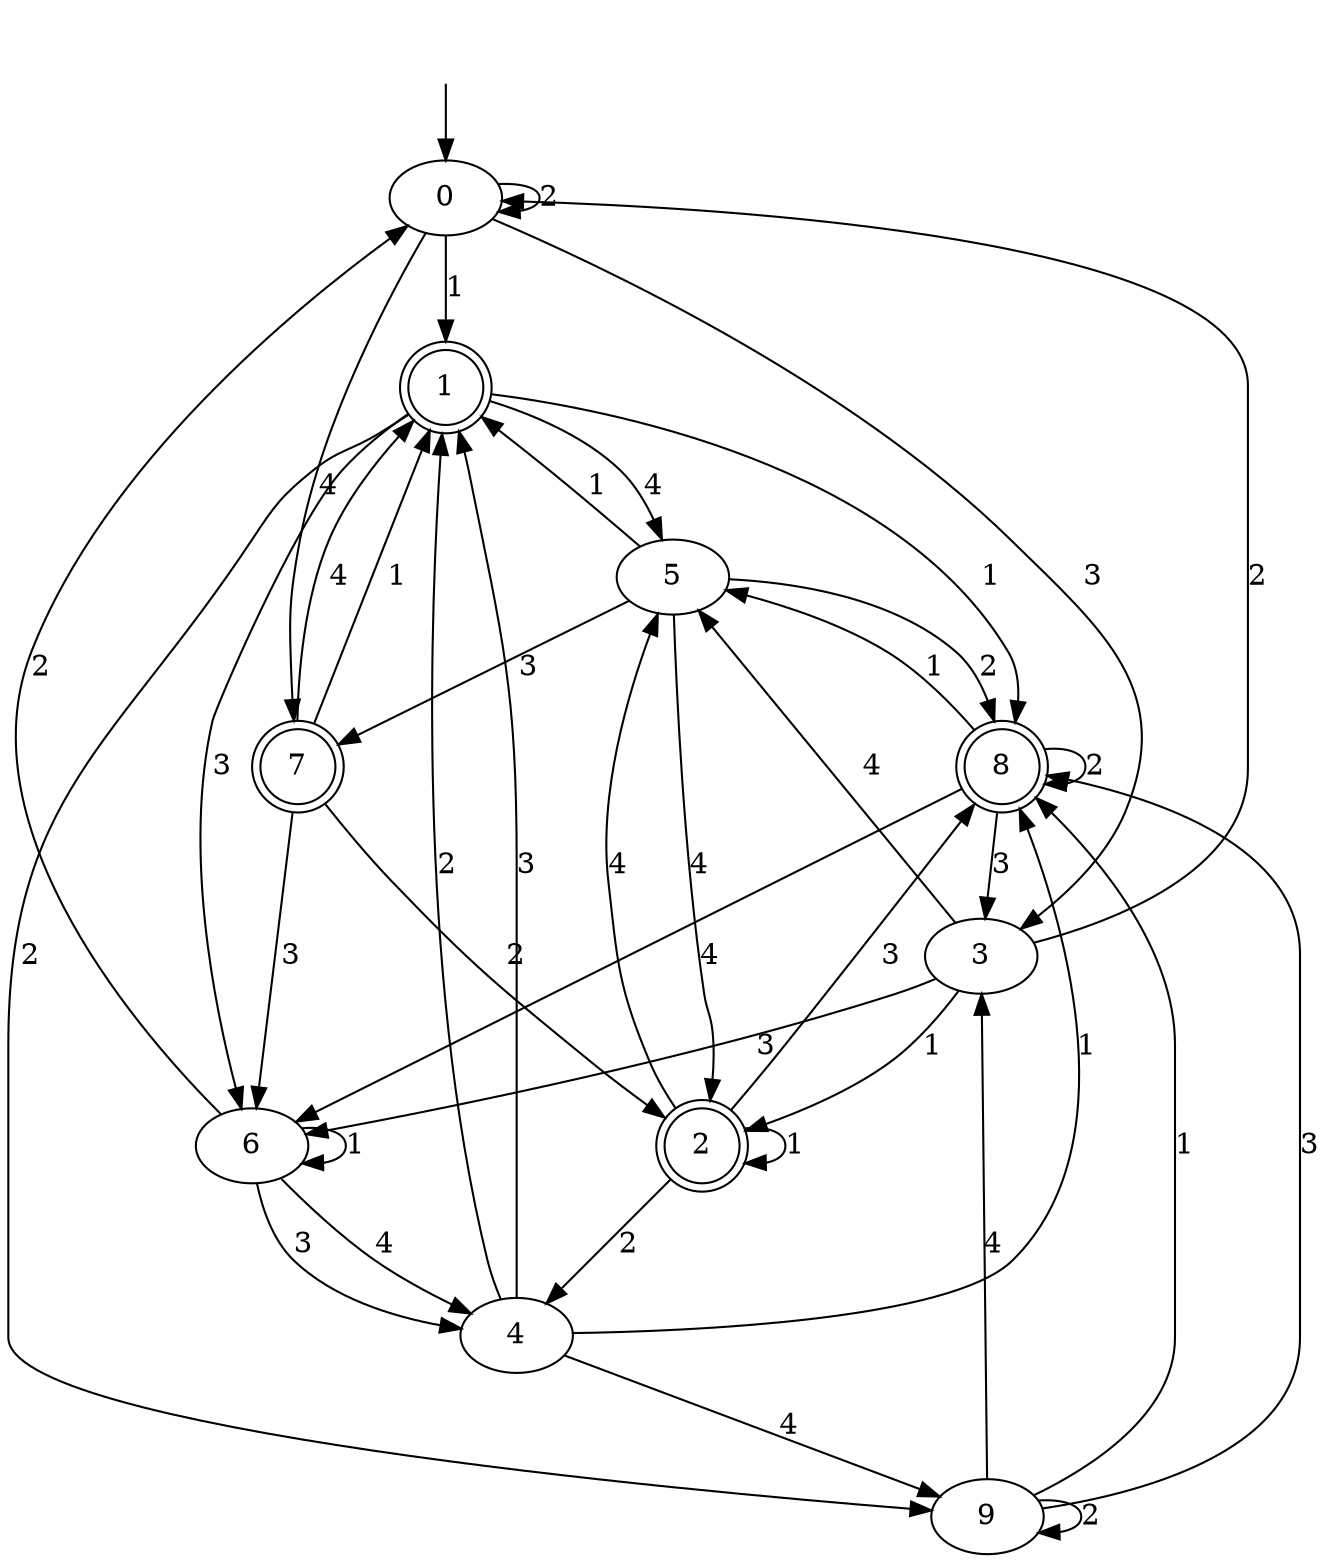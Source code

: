 digraph dfa_size_10_inputs_4_6 {
0 [label=0];
1 [label=1, shape=doublecircle];
2 [label=2, shape=doublecircle];
3 [label=3];
4 [label=4];
5 [label=5];
6 [label=6];
7 [label=7, shape=doublecircle];
8 [label=8, shape=doublecircle];
9 [label=9];
0 -> 1  [label=1];
0 -> 0  [label=2];
0 -> 3  [label=3];
0 -> 7  [label=4];
1 -> 8  [label=1];
1 -> 9  [label=2];
1 -> 6  [label=3];
1 -> 5  [label=4];
2 -> 2  [label=1];
2 -> 4  [label=2];
2 -> 8  [label=3];
2 -> 5  [label=4];
3 -> 2  [label=1];
3 -> 0  [label=2];
3 -> 6  [label=3];
3 -> 5  [label=4];
4 -> 8  [label=1];
4 -> 1  [label=2];
4 -> 1  [label=3];
4 -> 9  [label=4];
5 -> 1  [label=1];
5 -> 8  [label=2];
5 -> 7  [label=3];
5 -> 2  [label=4];
6 -> 6  [label=1];
6 -> 0  [label=2];
6 -> 4  [label=3];
6 -> 4  [label=4];
7 -> 1  [label=1];
7 -> 2  [label=2];
7 -> 6  [label=3];
7 -> 1  [label=4];
8 -> 5  [label=1];
8 -> 8  [label=2];
8 -> 3  [label=3];
8 -> 6  [label=4];
9 -> 8  [label=1];
9 -> 9  [label=2];
9 -> 8  [label=3];
9 -> 3  [label=4];
__start0 [label="", shape=none];
__start0 -> 0  [label=""];
}

